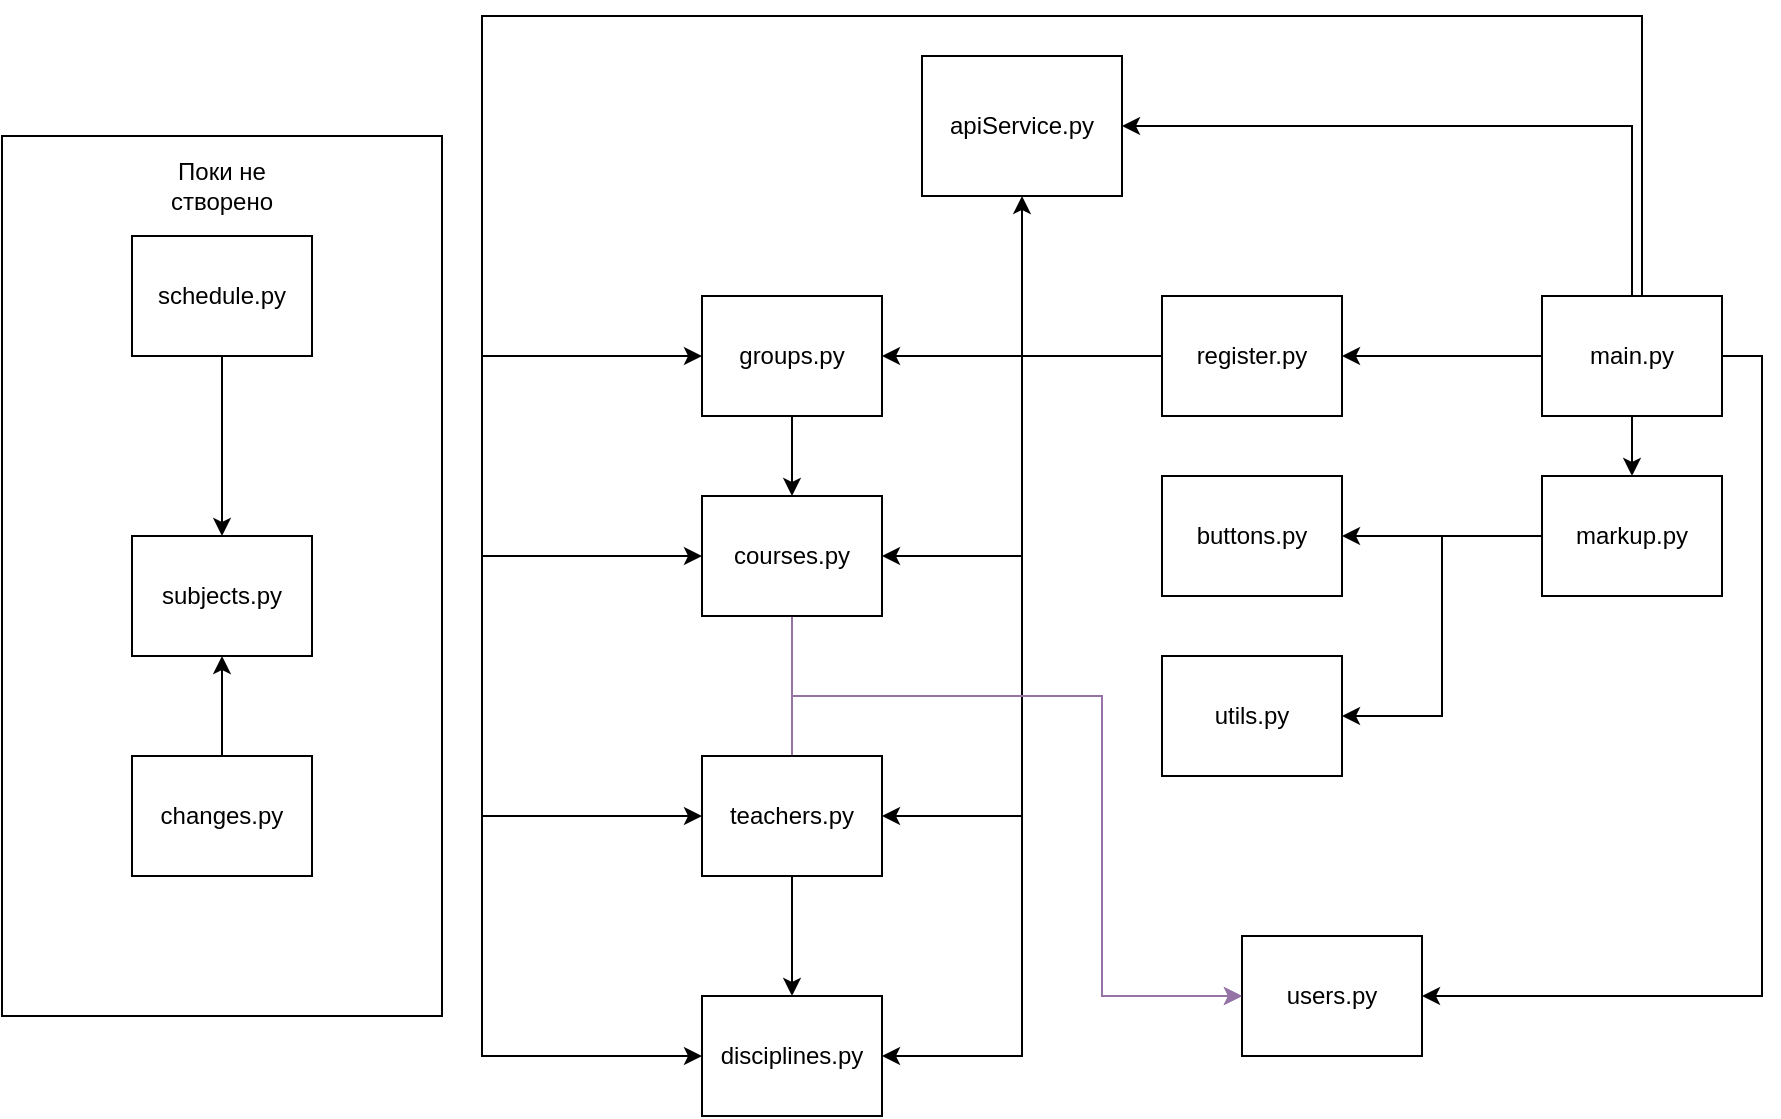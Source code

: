 <mxfile version="20.7.4" type="device"><diagram id="kGw-pXzqUfJ04LIEKE04" name="Страница 1"><mxGraphModel dx="2022" dy="637" grid="1" gridSize="10" guides="1" tooltips="1" connect="1" arrows="1" fold="1" page="1" pageScale="1" pageWidth="827" pageHeight="1169" math="0" shadow="0"><root><mxCell id="0"/><mxCell id="1" parent="0"/><mxCell id="ddJHhaO2wg5zWPckZqCc-47" value="" style="rounded=0;whiteSpace=wrap;html=1;" vertex="1" parent="1"><mxGeometry x="-220" y="80" width="220" height="440" as="geometry"/></mxCell><mxCell id="ddJHhaO2wg5zWPckZqCc-14" style="edgeStyle=orthogonalEdgeStyle;rounded=0;orthogonalLoop=1;jettySize=auto;html=1;entryX=1;entryY=0.5;entryDx=0;entryDy=0;" edge="1" parent="1" source="ddJHhaO2wg5zWPckZqCc-1" target="ddJHhaO2wg5zWPckZqCc-3"><mxGeometry relative="1" as="geometry"/></mxCell><mxCell id="ddJHhaO2wg5zWPckZqCc-27" style="edgeStyle=orthogonalEdgeStyle;rounded=0;orthogonalLoop=1;jettySize=auto;html=1;entryX=0.5;entryY=0;entryDx=0;entryDy=0;" edge="1" parent="1" source="ddJHhaO2wg5zWPckZqCc-1" target="ddJHhaO2wg5zWPckZqCc-4"><mxGeometry relative="1" as="geometry"/></mxCell><mxCell id="ddJHhaO2wg5zWPckZqCc-32" style="edgeStyle=orthogonalEdgeStyle;rounded=0;orthogonalLoop=1;jettySize=auto;html=1;entryX=1;entryY=0.5;entryDx=0;entryDy=0;" edge="1" parent="1" source="ddJHhaO2wg5zWPckZqCc-1" target="ddJHhaO2wg5zWPckZqCc-2"><mxGeometry relative="1" as="geometry"><Array as="points"><mxPoint x="595" y="75"/></Array></mxGeometry></mxCell><mxCell id="ddJHhaO2wg5zWPckZqCc-35" style="edgeStyle=orthogonalEdgeStyle;rounded=0;orthogonalLoop=1;jettySize=auto;html=1;entryX=0;entryY=0.5;entryDx=0;entryDy=0;" edge="1" parent="1" source="ddJHhaO2wg5zWPckZqCc-1" target="ddJHhaO2wg5zWPckZqCc-6"><mxGeometry relative="1" as="geometry"><Array as="points"><mxPoint x="600" y="20"/><mxPoint x="20" y="20"/><mxPoint x="20" y="190"/></Array></mxGeometry></mxCell><mxCell id="ddJHhaO2wg5zWPckZqCc-36" style="edgeStyle=orthogonalEdgeStyle;rounded=0;orthogonalLoop=1;jettySize=auto;html=1;entryX=0;entryY=0.5;entryDx=0;entryDy=0;" edge="1" parent="1" source="ddJHhaO2wg5zWPckZqCc-1" target="ddJHhaO2wg5zWPckZqCc-8"><mxGeometry relative="1" as="geometry"><Array as="points"><mxPoint x="600" y="20"/><mxPoint x="20" y="20"/><mxPoint x="20" y="290"/></Array></mxGeometry></mxCell><mxCell id="ddJHhaO2wg5zWPckZqCc-40" style="edgeStyle=orthogonalEdgeStyle;rounded=0;orthogonalLoop=1;jettySize=auto;html=1;entryX=0;entryY=0.5;entryDx=0;entryDy=0;" edge="1" parent="1" source="ddJHhaO2wg5zWPckZqCc-1" target="ddJHhaO2wg5zWPckZqCc-12"><mxGeometry relative="1" as="geometry"><Array as="points"><mxPoint x="600" y="20"/><mxPoint x="20" y="20"/><mxPoint x="20" y="420"/></Array></mxGeometry></mxCell><mxCell id="ddJHhaO2wg5zWPckZqCc-41" style="edgeStyle=orthogonalEdgeStyle;rounded=0;orthogonalLoop=1;jettySize=auto;html=1;entryX=0;entryY=0.5;entryDx=0;entryDy=0;" edge="1" parent="1" source="ddJHhaO2wg5zWPckZqCc-1" target="ddJHhaO2wg5zWPckZqCc-11"><mxGeometry relative="1" as="geometry"><Array as="points"><mxPoint x="600" y="20"/><mxPoint x="20" y="20"/><mxPoint x="20" y="540"/></Array></mxGeometry></mxCell><mxCell id="ddJHhaO2wg5zWPckZqCc-44" style="edgeStyle=orthogonalEdgeStyle;rounded=0;orthogonalLoop=1;jettySize=auto;html=1;entryX=1;entryY=0.5;entryDx=0;entryDy=0;" edge="1" parent="1" source="ddJHhaO2wg5zWPckZqCc-1" target="ddJHhaO2wg5zWPckZqCc-9"><mxGeometry relative="1" as="geometry"><Array as="points"><mxPoint x="660" y="190"/><mxPoint x="660" y="510"/></Array></mxGeometry></mxCell><mxCell id="ddJHhaO2wg5zWPckZqCc-1" value="main.py" style="rounded=0;whiteSpace=wrap;html=1;" vertex="1" parent="1"><mxGeometry x="550" y="160" width="90" height="60" as="geometry"/></mxCell><mxCell id="ddJHhaO2wg5zWPckZqCc-2" value="apiService.py" style="rounded=0;whiteSpace=wrap;html=1;" vertex="1" parent="1"><mxGeometry x="240" y="40" width="100" height="70" as="geometry"/></mxCell><mxCell id="ddJHhaO2wg5zWPckZqCc-15" style="edgeStyle=orthogonalEdgeStyle;rounded=0;orthogonalLoop=1;jettySize=auto;html=1;" edge="1" parent="1" source="ddJHhaO2wg5zWPckZqCc-3" target="ddJHhaO2wg5zWPckZqCc-2"><mxGeometry relative="1" as="geometry"/></mxCell><mxCell id="ddJHhaO2wg5zWPckZqCc-16" style="edgeStyle=orthogonalEdgeStyle;rounded=0;orthogonalLoop=1;jettySize=auto;html=1;" edge="1" parent="1" source="ddJHhaO2wg5zWPckZqCc-3" target="ddJHhaO2wg5zWPckZqCc-6"><mxGeometry relative="1" as="geometry"/></mxCell><mxCell id="ddJHhaO2wg5zWPckZqCc-17" style="edgeStyle=orthogonalEdgeStyle;rounded=0;orthogonalLoop=1;jettySize=auto;html=1;entryX=1;entryY=0.5;entryDx=0;entryDy=0;" edge="1" parent="1" source="ddJHhaO2wg5zWPckZqCc-3" target="ddJHhaO2wg5zWPckZqCc-8"><mxGeometry relative="1" as="geometry"/></mxCell><mxCell id="ddJHhaO2wg5zWPckZqCc-18" style="edgeStyle=orthogonalEdgeStyle;rounded=0;orthogonalLoop=1;jettySize=auto;html=1;entryX=1;entryY=0.5;entryDx=0;entryDy=0;" edge="1" parent="1" source="ddJHhaO2wg5zWPckZqCc-3" target="ddJHhaO2wg5zWPckZqCc-12"><mxGeometry relative="1" as="geometry"/></mxCell><mxCell id="ddJHhaO2wg5zWPckZqCc-19" style="edgeStyle=orthogonalEdgeStyle;rounded=0;orthogonalLoop=1;jettySize=auto;html=1;entryX=1;entryY=0.5;entryDx=0;entryDy=0;" edge="1" parent="1" source="ddJHhaO2wg5zWPckZqCc-3" target="ddJHhaO2wg5zWPckZqCc-11"><mxGeometry relative="1" as="geometry"/></mxCell><mxCell id="ddJHhaO2wg5zWPckZqCc-3" value="register.py" style="rounded=0;whiteSpace=wrap;html=1;" vertex="1" parent="1"><mxGeometry x="360" y="160" width="90" height="60" as="geometry"/></mxCell><mxCell id="ddJHhaO2wg5zWPckZqCc-28" style="edgeStyle=orthogonalEdgeStyle;rounded=0;orthogonalLoop=1;jettySize=auto;html=1;entryX=1;entryY=0.5;entryDx=0;entryDy=0;" edge="1" parent="1" source="ddJHhaO2wg5zWPckZqCc-4" target="ddJHhaO2wg5zWPckZqCc-13"><mxGeometry relative="1" as="geometry"/></mxCell><mxCell id="ddJHhaO2wg5zWPckZqCc-29" style="edgeStyle=orthogonalEdgeStyle;rounded=0;orthogonalLoop=1;jettySize=auto;html=1;entryX=1;entryY=0.5;entryDx=0;entryDy=0;" edge="1" parent="1" source="ddJHhaO2wg5zWPckZqCc-4" target="ddJHhaO2wg5zWPckZqCc-5"><mxGeometry relative="1" as="geometry"/></mxCell><mxCell id="ddJHhaO2wg5zWPckZqCc-4" value="markup.py" style="rounded=0;whiteSpace=wrap;html=1;" vertex="1" parent="1"><mxGeometry x="550" y="250" width="90" height="60" as="geometry"/></mxCell><mxCell id="ddJHhaO2wg5zWPckZqCc-5" value="utils.py" style="rounded=0;whiteSpace=wrap;html=1;" vertex="1" parent="1"><mxGeometry x="360" y="340" width="90" height="60" as="geometry"/></mxCell><mxCell id="ddJHhaO2wg5zWPckZqCc-34" style="edgeStyle=orthogonalEdgeStyle;rounded=0;orthogonalLoop=1;jettySize=auto;html=1;entryX=0.5;entryY=0;entryDx=0;entryDy=0;" edge="1" parent="1" source="ddJHhaO2wg5zWPckZqCc-6" target="ddJHhaO2wg5zWPckZqCc-8"><mxGeometry relative="1" as="geometry"/></mxCell><mxCell id="ddJHhaO2wg5zWPckZqCc-6" value="groups.py" style="rounded=0;whiteSpace=wrap;html=1;" vertex="1" parent="1"><mxGeometry x="130" y="160" width="90" height="60" as="geometry"/></mxCell><mxCell id="ddJHhaO2wg5zWPckZqCc-42" style="edgeStyle=orthogonalEdgeStyle;rounded=0;orthogonalLoop=1;jettySize=auto;html=1;entryX=0;entryY=0.5;entryDx=0;entryDy=0;fillColor=#e1d5e7;strokeColor=#9673a6;" edge="1" parent="1" source="ddJHhaO2wg5zWPckZqCc-8" target="ddJHhaO2wg5zWPckZqCc-9"><mxGeometry relative="1" as="geometry"><mxPoint x="220" y="370.0" as="targetPoint"/><Array as="points"><mxPoint x="175" y="360"/><mxPoint x="330" y="360"/><mxPoint x="330" y="510"/></Array></mxGeometry></mxCell><mxCell id="ddJHhaO2wg5zWPckZqCc-8" value="courses.py" style="rounded=0;whiteSpace=wrap;html=1;" vertex="1" parent="1"><mxGeometry x="130" y="260" width="90" height="60" as="geometry"/></mxCell><mxCell id="ddJHhaO2wg5zWPckZqCc-9" value="users.py" style="rounded=0;whiteSpace=wrap;html=1;" vertex="1" parent="1"><mxGeometry x="400" y="480" width="90" height="60" as="geometry"/></mxCell><mxCell id="ddJHhaO2wg5zWPckZqCc-10" value="subjects.py" style="rounded=0;whiteSpace=wrap;html=1;" vertex="1" parent="1"><mxGeometry x="-155" y="280" width="90" height="60" as="geometry"/></mxCell><mxCell id="ddJHhaO2wg5zWPckZqCc-11" value="disciplines.py" style="rounded=0;whiteSpace=wrap;html=1;" vertex="1" parent="1"><mxGeometry x="130" y="510" width="90" height="60" as="geometry"/></mxCell><mxCell id="ddJHhaO2wg5zWPckZqCc-30" style="edgeStyle=orthogonalEdgeStyle;rounded=0;orthogonalLoop=1;jettySize=auto;html=1;entryX=0.5;entryY=0;entryDx=0;entryDy=0;" edge="1" parent="1" source="ddJHhaO2wg5zWPckZqCc-12" target="ddJHhaO2wg5zWPckZqCc-11"><mxGeometry relative="1" as="geometry"/></mxCell><mxCell id="ddJHhaO2wg5zWPckZqCc-43" style="edgeStyle=orthogonalEdgeStyle;rounded=0;orthogonalLoop=1;jettySize=auto;html=1;entryX=0;entryY=0.5;entryDx=0;entryDy=0;fillColor=#e1d5e7;strokeColor=#9673a6;" edge="1" parent="1" source="ddJHhaO2wg5zWPckZqCc-12" target="ddJHhaO2wg5zWPckZqCc-9"><mxGeometry relative="1" as="geometry"><mxPoint x="175" y="360.0" as="targetPoint"/><Array as="points"><mxPoint x="175" y="360"/><mxPoint x="330" y="360"/><mxPoint x="330" y="510"/></Array></mxGeometry></mxCell><mxCell id="ddJHhaO2wg5zWPckZqCc-12" value="teachers.py" style="rounded=0;whiteSpace=wrap;html=1;" vertex="1" parent="1"><mxGeometry x="130" y="390" width="90" height="60" as="geometry"/></mxCell><mxCell id="ddJHhaO2wg5zWPckZqCc-13" value="buttons.py" style="rounded=0;whiteSpace=wrap;html=1;" vertex="1" parent="1"><mxGeometry x="360" y="250" width="90" height="60" as="geometry"/></mxCell><mxCell id="ddJHhaO2wg5zWPckZqCc-45" style="edgeStyle=orthogonalEdgeStyle;rounded=0;orthogonalLoop=1;jettySize=auto;html=1;entryX=0.5;entryY=0;entryDx=0;entryDy=0;" edge="1" parent="1" source="ddJHhaO2wg5zWPckZqCc-20" target="ddJHhaO2wg5zWPckZqCc-10"><mxGeometry relative="1" as="geometry"/></mxCell><mxCell id="ddJHhaO2wg5zWPckZqCc-20" value="schedule.py" style="rounded=0;whiteSpace=wrap;html=1;" vertex="1" parent="1"><mxGeometry x="-155" y="130" width="90" height="60" as="geometry"/></mxCell><mxCell id="ddJHhaO2wg5zWPckZqCc-46" style="edgeStyle=orthogonalEdgeStyle;rounded=0;orthogonalLoop=1;jettySize=auto;html=1;entryX=0.5;entryY=1;entryDx=0;entryDy=0;" edge="1" parent="1" source="ddJHhaO2wg5zWPckZqCc-21" target="ddJHhaO2wg5zWPckZqCc-10"><mxGeometry relative="1" as="geometry"/></mxCell><mxCell id="ddJHhaO2wg5zWPckZqCc-21" value="changes.py" style="rounded=0;whiteSpace=wrap;html=1;" vertex="1" parent="1"><mxGeometry x="-155" y="390" width="90" height="60" as="geometry"/></mxCell><mxCell id="ddJHhaO2wg5zWPckZqCc-51" value="Поки не створено" style="text;html=1;strokeColor=none;fillColor=none;align=center;verticalAlign=middle;whiteSpace=wrap;rounded=0;" vertex="1" parent="1"><mxGeometry x="-140" y="90" width="60" height="30" as="geometry"/></mxCell></root></mxGraphModel></diagram></mxfile>